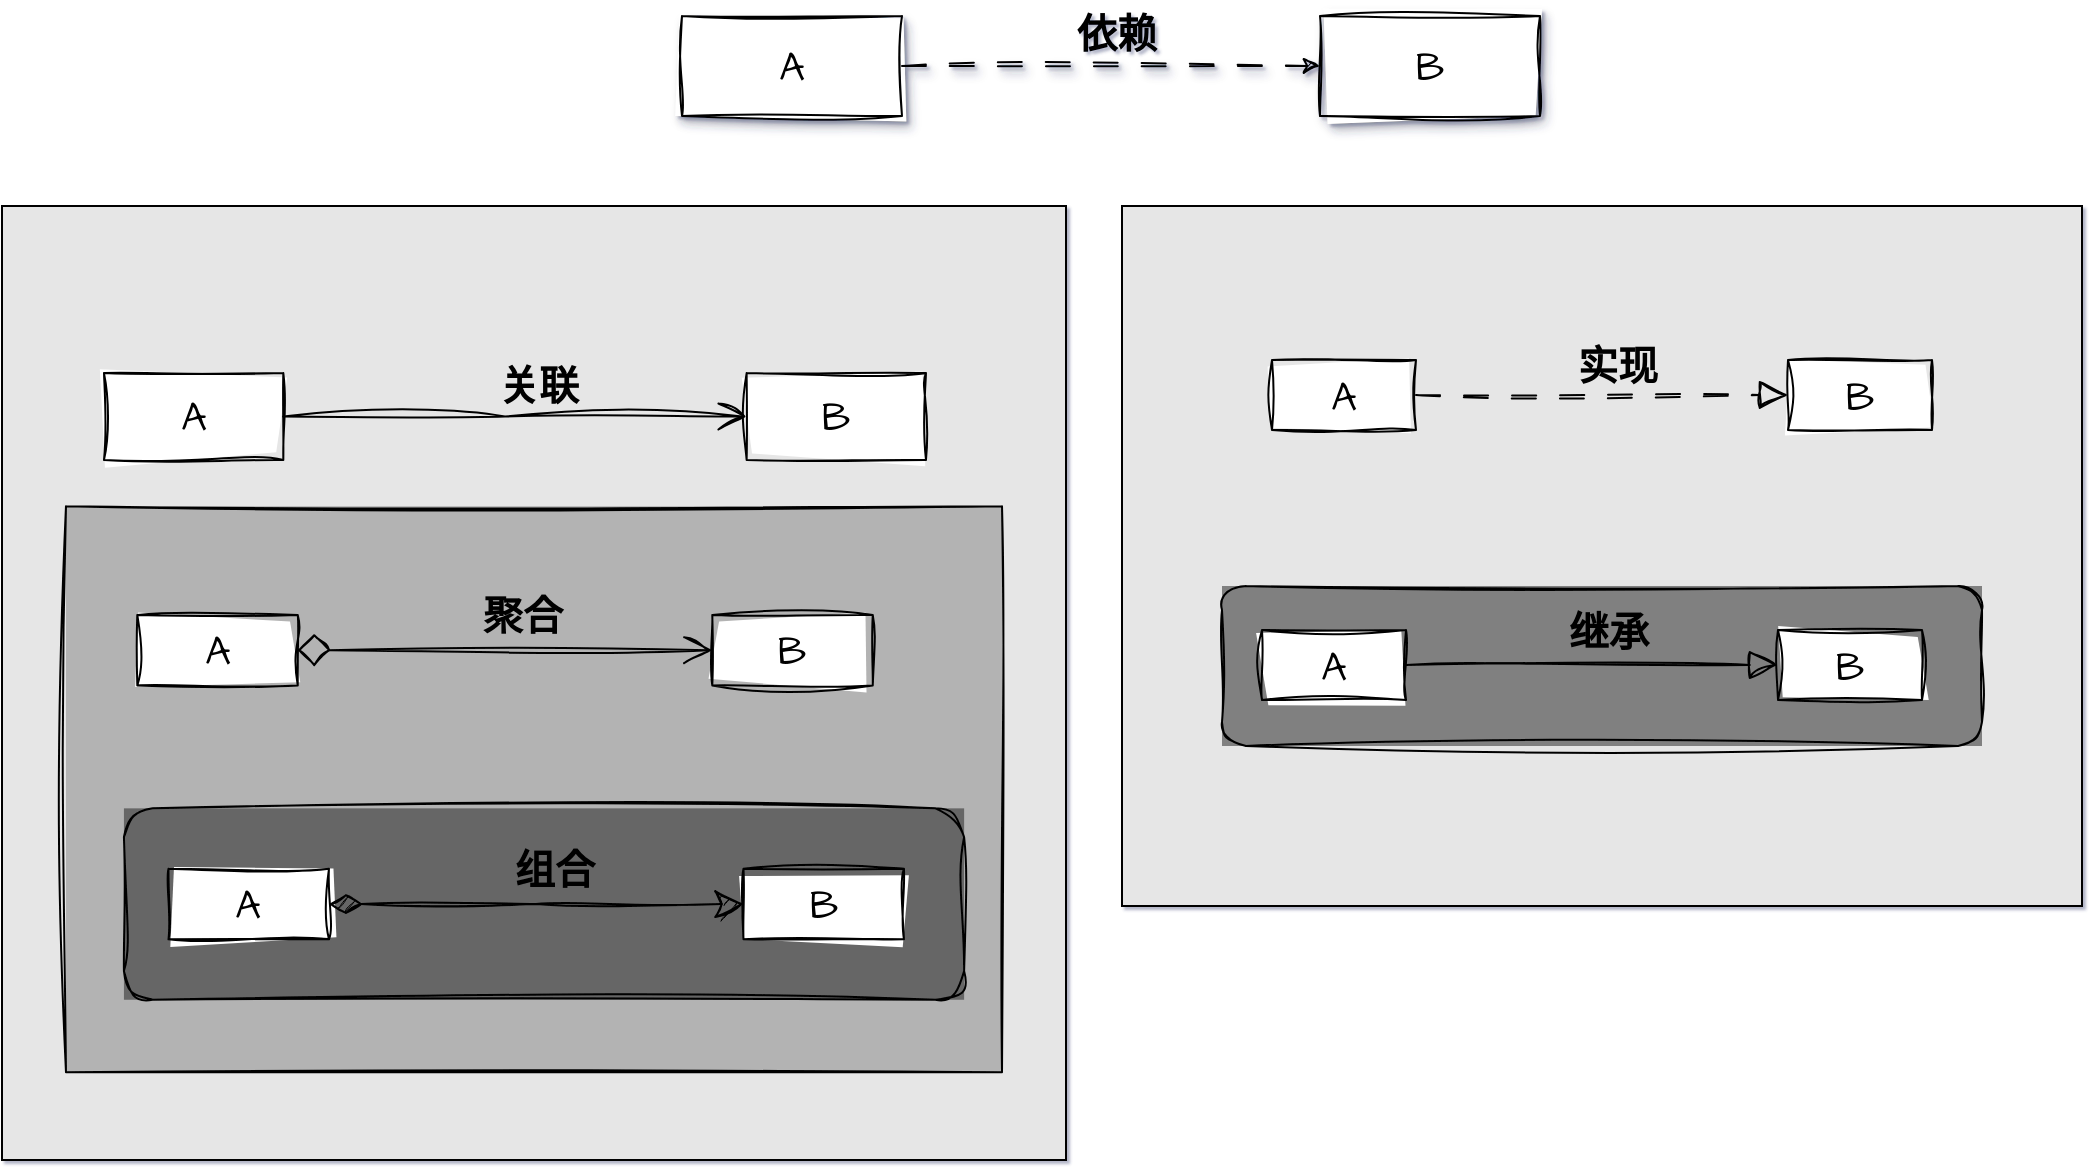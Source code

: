 <mxfile version="21.6.5" type="device">
  <diagram name="对象和类之间的关系：从弱到强" id="jCaJryhr8M6eM0-1dfTM">
    <mxGraphModel dx="2871" dy="976" grid="0" gridSize="10" guides="0" tooltips="1" connect="1" arrows="1" fold="1" page="0" pageScale="1" pageWidth="827" pageHeight="1169" background="#ffffff" math="0" shadow="1">
      <root>
        <mxCell id="0" />
        <mxCell id="1" parent="0" />
        <mxCell id="MLkjTBWtV1qllIKsfvOt-6" value="" style="group;movable=0;resizable=0;rotatable=0;deletable=0;editable=0;locked=1;connectable=0;" vertex="1" connectable="0" parent="1">
          <mxGeometry x="-941" y="262" width="1040" height="576" as="geometry" />
        </mxCell>
        <mxCell id="l19KTVMMG9-ZsjpJcLc6-98" value="" style="group;rounded=0;fillColor=#E6E6E6;container=0;movable=0;resizable=0;rotatable=0;deletable=0;editable=0;locked=1;connectable=0;" vertex="1" connectable="0" parent="MLkjTBWtV1qllIKsfvOt-6">
          <mxGeometry x="560" y="99" width="480" height="350" as="geometry" />
        </mxCell>
        <mxCell id="l19KTVMMG9-ZsjpJcLc6-91" value="" style="group;fillColor=#E6E6E6;container=0;rounded=0;strokeColor=default;movable=0;resizable=0;rotatable=0;deletable=0;editable=0;locked=1;connectable=0;" vertex="1" connectable="0" parent="MLkjTBWtV1qllIKsfvOt-6">
          <mxGeometry y="99" width="532" height="477" as="geometry" />
        </mxCell>
        <mxCell id="l19KTVMMG9-ZsjpJcLc6-90" value="" style="group;fillColor=#B3B3B3;container=0;movable=0;resizable=0;rotatable=0;deletable=0;editable=0;locked=1;connectable=0;" vertex="1" connectable="0" parent="MLkjTBWtV1qllIKsfvOt-6">
          <mxGeometry x="31.99" y="249.078" width="468.013" height="283.062" as="geometry" />
        </mxCell>
        <mxCell id="l19KTVMMG9-ZsjpJcLc6-9" value="A" style="html=1;whiteSpace=wrap;sketch=1;hachureGap=4;jiggle=2;curveFitting=1;fontFamily=Architects Daughter;fontSource=https%3A%2F%2Ffonts.googleapis.com%2Fcss%3Ffamily%3DArchitects%2BDaughter;fontSize=20;container=0;movable=0;resizable=0;rotatable=0;deletable=0;editable=0;locked=1;connectable=0;" vertex="1" parent="MLkjTBWtV1qllIKsfvOt-6">
          <mxGeometry x="50.99" y="182.543" width="89.673" height="43.457" as="geometry" />
        </mxCell>
        <mxCell id="l19KTVMMG9-ZsjpJcLc6-10" value="B" style="html=1;whiteSpace=wrap;sketch=1;hachureGap=4;jiggle=2;curveFitting=1;fontFamily=Architects Daughter;fontSource=https%3A%2F%2Ffonts.googleapis.com%2Fcss%3Ffamily%3DArchitects%2BDaughter;fontSize=20;container=0;movable=0;resizable=0;rotatable=0;deletable=0;editable=0;locked=1;connectable=0;" vertex="1" parent="MLkjTBWtV1qllIKsfvOt-6">
          <mxGeometry x="372.317" y="182.543" width="89.673" height="43.457" as="geometry" />
        </mxCell>
        <mxCell id="l19KTVMMG9-ZsjpJcLc6-26" style="edgeStyle=orthogonalEdgeStyle;rounded=0;sketch=1;hachureGap=4;jiggle=2;curveFitting=1;orthogonalLoop=1;jettySize=auto;html=1;exitX=1;exitY=0.5;exitDx=0;exitDy=0;fontFamily=Architects Daughter;fontSource=https%3A%2F%2Ffonts.googleapis.com%2Fcss%3Ffamily%3DArchitects%2BDaughter;fontSize=16;endArrow=open;endFill=0;startSize=14;endSize=12;movable=0;resizable=0;rotatable=0;deletable=0;editable=0;locked=1;connectable=0;" edge="1" parent="MLkjTBWtV1qllIKsfvOt-6" source="l19KTVMMG9-ZsjpJcLc6-9" target="l19KTVMMG9-ZsjpJcLc6-10">
          <mxGeometry relative="1" as="geometry" />
        </mxCell>
        <mxCell id="l19KTVMMG9-ZsjpJcLc6-13" value="关联" style="text;align=center;fontStyle=1;verticalAlign=middle;spacingLeft=3;spacingRight=3;strokeColor=none;rotatable=0;points=[[0,0.5],[1,0.5]];portConstraint=eastwest;html=1;fontSize=20;fontFamily=Architects Daughter;container=0;movable=0;resizable=0;deletable=0;editable=0;locked=1;connectable=0;" vertex="1" parent="MLkjTBWtV1qllIKsfvOt-6">
          <mxGeometry x="217.881" y="172.61" width="99.636" height="32.282" as="geometry" />
        </mxCell>
        <mxCell id="l19KTVMMG9-ZsjpJcLc6-82" value="" style="rounded=0;whiteSpace=wrap;html=1;sketch=1;hachureGap=4;jiggle=2;curveFitting=1;fontFamily=Architects Daughter;fontSource=https%3A%2F%2Ffonts.googleapis.com%2Fcss%3Ffamily%3DArchitects%2BDaughter;fontSize=20;fillColor=none;container=0;movable=0;resizable=0;rotatable=0;deletable=0;editable=0;locked=1;connectable=0;" vertex="1" parent="MLkjTBWtV1qllIKsfvOt-6">
          <mxGeometry x="31.99" y="249.078" width="468.013" height="283.062" as="geometry" />
        </mxCell>
        <mxCell id="l19KTVMMG9-ZsjpJcLc6-86" value="" style="group;fillColor=#666666;container=0;movable=0;resizable=0;rotatable=0;deletable=0;editable=0;locked=1;connectable=0;" vertex="1" connectable="0" parent="MLkjTBWtV1qllIKsfvOt-6">
          <mxGeometry x="60.962" y="400.179" width="420.098" height="95.697" as="geometry" />
        </mxCell>
        <mxCell id="l19KTVMMG9-ZsjpJcLc6-58" value="A" style="html=1;whiteSpace=wrap;sketch=1;hachureGap=4;jiggle=2;curveFitting=1;fontFamily=Architects Daughter;fontSource=https%3A%2F%2Ffonts.googleapis.com%2Fcss%3Ffamily%3DArchitects%2BDaughter;fontSize=20;container=0;movable=0;resizable=0;rotatable=0;deletable=0;editable=0;locked=1;connectable=0;" vertex="1" parent="MLkjTBWtV1qllIKsfvOt-6">
          <mxGeometry x="67.648" y="303.474" width="80.231" height="35.257" as="geometry" />
        </mxCell>
        <mxCell id="l19KTVMMG9-ZsjpJcLc6-59" value="B" style="html=1;whiteSpace=wrap;sketch=1;hachureGap=4;jiggle=2;curveFitting=1;fontFamily=Architects Daughter;fontSource=https%3A%2F%2Ffonts.googleapis.com%2Fcss%3Ffamily%3DArchitects%2BDaughter;fontSize=20;container=0;movable=0;resizable=0;rotatable=0;deletable=0;editable=0;locked=1;connectable=0;" vertex="1" parent="MLkjTBWtV1qllIKsfvOt-6">
          <mxGeometry x="355.142" y="303.474" width="80.231" height="35.257" as="geometry" />
        </mxCell>
        <mxCell id="l19KTVMMG9-ZsjpJcLc6-60" value="聚合" style="text;align=center;fontStyle=1;verticalAlign=middle;spacingLeft=3;spacingRight=3;strokeColor=none;rotatable=0;points=[[0,0.5],[1,0.5]];portConstraint=eastwest;fontSize=20;fontFamily=Architects Daughter;html=1;container=0;movable=0;resizable=0;deletable=0;editable=0;locked=1;connectable=0;" vertex="1" parent="MLkjTBWtV1qllIKsfvOt-6">
          <mxGeometry x="215.852" y="291.386" width="89.145" height="26.191" as="geometry" />
        </mxCell>
        <mxCell id="l19KTVMMG9-ZsjpJcLc6-61" value="" style="endArrow=open;html=1;endSize=12;startArrow=diamond;startSize=14;startFill=0;edgeStyle=orthogonalEdgeStyle;align=left;verticalAlign=bottom;rounded=0;sketch=1;hachureGap=4;jiggle=2;curveFitting=1;fontFamily=Architects Daughter;fontSource=https%3A%2F%2Ffonts.googleapis.com%2Fcss%3Ffamily%3DArchitects%2BDaughter;fontSize=16;entryX=0;entryY=0.5;entryDx=0;entryDy=0;exitX=1;exitY=0.5;exitDx=0;exitDy=0;endFill=0;movable=0;resizable=0;rotatable=0;deletable=0;editable=0;locked=1;connectable=0;" edge="1" parent="MLkjTBWtV1qllIKsfvOt-6" source="l19KTVMMG9-ZsjpJcLc6-58" target="l19KTVMMG9-ZsjpJcLc6-59">
          <mxGeometry x="0.425" y="80" relative="1" as="geometry">
            <mxPoint x="144.815" y="324.628" as="sourcePoint" />
            <mxPoint x="299.705" y="314.555" as="targetPoint" />
            <mxPoint as="offset" />
          </mxGeometry>
        </mxCell>
        <mxCell id="l19KTVMMG9-ZsjpJcLc6-81" value="" style="rounded=1;whiteSpace=wrap;html=1;sketch=1;hachureGap=4;jiggle=2;curveFitting=1;fontFamily=Architects Daughter;fontSource=https%3A%2F%2Ffonts.googleapis.com%2Fcss%3Ffamily%3DArchitects%2BDaughter;fontSize=20;fillColor=none;container=0;movable=0;resizable=0;rotatable=0;deletable=0;editable=0;locked=1;connectable=0;" vertex="1" parent="MLkjTBWtV1qllIKsfvOt-6">
          <mxGeometry x="60.962" y="400.179" width="420.098" height="95.697" as="geometry" />
        </mxCell>
        <mxCell id="l19KTVMMG9-ZsjpJcLc6-64" value="A" style="html=1;whiteSpace=wrap;sketch=1;hachureGap=4;jiggle=2;curveFitting=1;fontFamily=Architects Daughter;fontSource=https%3A%2F%2Ffonts.googleapis.com%2Fcss%3Ffamily%3DArchitects%2BDaughter;fontSize=20;container=0;movable=0;resizable=0;rotatable=0;deletable=0;editable=0;locked=1;connectable=0;" vertex="1" parent="MLkjTBWtV1qllIKsfvOt-6">
          <mxGeometry x="83.249" y="430.399" width="80.231" height="35.257" as="geometry" />
        </mxCell>
        <mxCell id="l19KTVMMG9-ZsjpJcLc6-65" value="B" style="html=1;whiteSpace=wrap;sketch=1;hachureGap=4;jiggle=2;curveFitting=1;fontFamily=Architects Daughter;fontSource=https%3A%2F%2Ffonts.googleapis.com%2Fcss%3Ffamily%3DArchitects%2BDaughter;fontSize=20;container=0;movable=0;resizable=0;rotatable=0;deletable=0;editable=0;locked=1;connectable=0;" vertex="1" parent="MLkjTBWtV1qllIKsfvOt-6">
          <mxGeometry x="370.742" y="430.399" width="80.231" height="35.257" as="geometry" />
        </mxCell>
        <mxCell id="l19KTVMMG9-ZsjpJcLc6-72" style="edgeStyle=orthogonalEdgeStyle;rounded=0;sketch=1;hachureGap=4;jiggle=2;curveFitting=1;orthogonalLoop=1;jettySize=auto;html=1;entryX=0;entryY=0.5;entryDx=0;entryDy=0;fontFamily=Architects Daughter;fontSource=https%3A%2F%2Ffonts.googleapis.com%2Fcss%3Ffamily%3DArchitects%2BDaughter;fontSize=16;startArrow=diamondThin;startFill=1;targetPerimeterSpacing=6;sourcePerimeterSpacing=0;strokeWidth=1;strokeColor=default;endSize=12;startSize=14;movable=0;resizable=0;rotatable=0;deletable=0;editable=0;locked=1;connectable=0;" edge="1" parent="MLkjTBWtV1qllIKsfvOt-6" source="l19KTVMMG9-ZsjpJcLc6-64" target="l19KTVMMG9-ZsjpJcLc6-65">
          <mxGeometry relative="1" as="geometry" />
        </mxCell>
        <mxCell id="l19KTVMMG9-ZsjpJcLc6-66" value="组合" style="text;align=center;fontStyle=1;verticalAlign=middle;spacingLeft=3;spacingRight=3;strokeColor=none;rotatable=0;points=[[0,0.5],[1,0.5]];portConstraint=eastwest;fontSize=20;fontFamily=Architects Daughter;html=1;container=0;movable=0;resizable=0;deletable=0;editable=0;locked=1;connectable=0;" vertex="1" parent="MLkjTBWtV1qllIKsfvOt-6">
          <mxGeometry x="231.453" y="418.311" width="89.145" height="26.191" as="geometry" />
        </mxCell>
        <mxCell id="l19KTVMMG9-ZsjpJcLc6-97" value="" style="rounded=0;whiteSpace=wrap;html=1;hachureGap=4;fontFamily=Architects Daughter;fontSource=https%3A%2F%2Ffonts.googleapis.com%2Fcss%3Ffamily%3DArchitects%2BDaughter;fontSize=20;fillColor=none;container=0;movable=0;resizable=0;rotatable=0;deletable=0;editable=0;locked=1;connectable=0;" vertex="1" parent="MLkjTBWtV1qllIKsfvOt-6">
          <mxGeometry x="560" y="99" width="480" height="350" as="geometry" />
        </mxCell>
        <mxCell id="l19KTVMMG9-ZsjpJcLc6-95" value="" style="group;fillColor=#808080;container=0;movable=0;resizable=0;rotatable=0;deletable=0;editable=0;locked=1;connectable=0;" vertex="1" connectable="0" parent="MLkjTBWtV1qllIKsfvOt-6">
          <mxGeometry x="610" y="289" width="380" height="80" as="geometry" />
        </mxCell>
        <mxCell id="l19KTVMMG9-ZsjpJcLc6-31" value="A" style="html=1;whiteSpace=wrap;sketch=1;hachureGap=4;jiggle=2;curveFitting=1;fontFamily=Architects Daughter;fontSource=https%3A%2F%2Ffonts.googleapis.com%2Fcss%3Ffamily%3DArchitects%2BDaughter;fontSize=20;container=0;movable=0;resizable=0;rotatable=0;deletable=0;editable=0;locked=1;connectable=0;" vertex="1" parent="MLkjTBWtV1qllIKsfvOt-6">
          <mxGeometry x="635" y="176" width="72" height="35" as="geometry" />
        </mxCell>
        <mxCell id="l19KTVMMG9-ZsjpJcLc6-32" value="B" style="html=1;whiteSpace=wrap;sketch=1;hachureGap=4;jiggle=2;curveFitting=1;fontFamily=Architects Daughter;fontSource=https%3A%2F%2Ffonts.googleapis.com%2Fcss%3Ffamily%3DArchitects%2BDaughter;fontSize=20;container=0;movable=0;resizable=0;rotatable=0;deletable=0;editable=0;locked=1;connectable=0;" vertex="1" parent="MLkjTBWtV1qllIKsfvOt-6">
          <mxGeometry x="893" y="176" width="72" height="35" as="geometry" />
        </mxCell>
        <mxCell id="l19KTVMMG9-ZsjpJcLc6-33" value="实现" style="text;align=center;fontStyle=1;verticalAlign=middle;spacingLeft=3;spacingRight=3;strokeColor=none;rotatable=0;points=[[0,0.5],[1,0.5]];portConstraint=eastwest;fontSize=20;fontFamily=Architects Daughter;fontSource=https%3A%2F%2Ffonts.googleapis.com%2Fcss%3Ffamily%3DArchitects%2BDaughter;container=0;movable=0;resizable=0;deletable=0;editable=0;locked=1;connectable=0;" vertex="1" parent="MLkjTBWtV1qllIKsfvOt-6">
          <mxGeometry x="778" y="159" width="60" height="36" as="geometry" />
        </mxCell>
        <mxCell id="l19KTVMMG9-ZsjpJcLc6-34" value="" style="endArrow=block;html=1;endSize=12;startArrow=none;startSize=14;startFill=0;edgeStyle=orthogonalEdgeStyle;align=left;verticalAlign=bottom;rounded=0;sketch=1;hachureGap=4;jiggle=2;curveFitting=1;fontFamily=Architects Daughter;fontSource=https%3A%2F%2Ffonts.googleapis.com%2Fcss%3Ffamily%3DArchitects%2BDaughter;fontSize=16;entryX=0;entryY=0.5;entryDx=0;entryDy=0;exitX=1;exitY=0.5;exitDx=0;exitDy=0;dashed=1;dashPattern=12 12;endFill=0;movable=0;resizable=0;rotatable=0;deletable=0;editable=0;locked=1;connectable=0;" edge="1" parent="MLkjTBWtV1qllIKsfvOt-6" source="l19KTVMMG9-ZsjpJcLc6-31" target="l19KTVMMG9-ZsjpJcLc6-32">
          <mxGeometry x="0.425" y="80" relative="1" as="geometry">
            <mxPoint x="704.25" y="197" as="sourcePoint" />
            <mxPoint x="843.25" y="187" as="targetPoint" />
            <mxPoint as="offset" />
          </mxGeometry>
        </mxCell>
        <mxCell id="l19KTVMMG9-ZsjpJcLc6-94" value="" style="rounded=1;whiteSpace=wrap;html=1;sketch=1;hachureGap=4;jiggle=2;curveFitting=1;fontFamily=Architects Daughter;fontSource=https%3A%2F%2Ffonts.googleapis.com%2Fcss%3Ffamily%3DArchitects%2BDaughter;fontSize=20;fillColor=none;container=0;movable=0;resizable=0;rotatable=0;deletable=0;editable=0;locked=1;connectable=0;" vertex="1" parent="MLkjTBWtV1qllIKsfvOt-6">
          <mxGeometry x="610" y="289" width="380" height="80" as="geometry" />
        </mxCell>
        <mxCell id="l19KTVMMG9-ZsjpJcLc6-36" value="A" style="html=1;whiteSpace=wrap;sketch=1;hachureGap=4;jiggle=2;curveFitting=1;fontFamily=Architects Daughter;fontSource=https%3A%2F%2Ffonts.googleapis.com%2Fcss%3Ffamily%3DArchitects%2BDaughter;fontSize=20;container=0;movable=0;resizable=0;rotatable=0;deletable=0;editable=0;locked=1;connectable=0;" vertex="1" parent="MLkjTBWtV1qllIKsfvOt-6">
          <mxGeometry x="630" y="311" width="72" height="35" as="geometry" />
        </mxCell>
        <mxCell id="l19KTVMMG9-ZsjpJcLc6-37" value="B" style="html=1;whiteSpace=wrap;sketch=1;hachureGap=4;jiggle=2;curveFitting=1;fontFamily=Architects Daughter;fontSource=https%3A%2F%2Ffonts.googleapis.com%2Fcss%3Ffamily%3DArchitects%2BDaughter;fontSize=20;container=0;movable=0;resizable=0;rotatable=0;deletable=0;editable=0;locked=1;connectable=0;" vertex="1" parent="MLkjTBWtV1qllIKsfvOt-6">
          <mxGeometry x="888" y="311" width="72" height="35" as="geometry" />
        </mxCell>
        <mxCell id="l19KTVMMG9-ZsjpJcLc6-38" value="继承" style="text;align=center;fontStyle=1;verticalAlign=middle;spacingLeft=3;spacingRight=3;strokeColor=none;rotatable=0;points=[[0,0.5],[1,0.5]];portConstraint=eastwest;fontSize=20;fontFamily=Architects Daughter;html=1;container=0;movable=0;resizable=0;deletable=0;editable=0;locked=1;connectable=0;" vertex="1" parent="MLkjTBWtV1qllIKsfvOt-6">
          <mxGeometry x="763" y="299" width="80" height="26" as="geometry" />
        </mxCell>
        <mxCell id="l19KTVMMG9-ZsjpJcLc6-39" value="" style="endArrow=block;html=1;endSize=12;startArrow=none;startSize=14;startFill=0;edgeStyle=orthogonalEdgeStyle;align=left;verticalAlign=bottom;rounded=0;sketch=1;hachureGap=4;jiggle=2;curveFitting=1;fontFamily=Architects Daughter;fontSource=https%3A%2F%2Ffonts.googleapis.com%2Fcss%3Ffamily%3DArchitects%2BDaughter;fontSize=16;entryX=0;entryY=0.5;entryDx=0;entryDy=0;exitX=1;exitY=0.5;exitDx=0;exitDy=0;endFill=0;movable=0;resizable=0;rotatable=0;deletable=0;editable=0;locked=1;connectable=0;" edge="1" parent="MLkjTBWtV1qllIKsfvOt-6" source="l19KTVMMG9-ZsjpJcLc6-36" target="l19KTVMMG9-ZsjpJcLc6-37">
          <mxGeometry x="0.425" y="80" relative="1" as="geometry">
            <mxPoint x="699.25" y="332" as="sourcePoint" />
            <mxPoint x="838.25" y="322" as="targetPoint" />
            <mxPoint as="offset" />
          </mxGeometry>
        </mxCell>
        <mxCell id="MLkjTBWtV1qllIKsfvOt-5" value="" style="group;movable=0;resizable=0;rotatable=0;deletable=0;editable=0;locked=1;connectable=0;" vertex="1" connectable="0" parent="MLkjTBWtV1qllIKsfvOt-6">
          <mxGeometry x="340" width="429" height="54" as="geometry" />
        </mxCell>
        <mxCell id="l19KTVMMG9-ZsjpJcLc6-4" value="A" style="html=1;whiteSpace=wrap;hachureGap=4;fontFamily=Architects Daughter;fontSource=https%3A%2F%2Ffonts.googleapis.com%2Fcss%3Ffamily%3DArchitects%2BDaughter;fontSize=20;sketch=1;curveFitting=1;jiggle=2;shadow=1;movable=0;resizable=0;rotatable=0;deletable=0;editable=0;locked=1;connectable=0;container=0;" vertex="1" parent="MLkjTBWtV1qllIKsfvOt-5">
          <mxGeometry y="4" width="110" height="50" as="geometry" />
        </mxCell>
        <mxCell id="l19KTVMMG9-ZsjpJcLc6-5" value="B" style="html=1;whiteSpace=wrap;hachureGap=4;fontFamily=Architects Daughter;fontSource=https%3A%2F%2Ffonts.googleapis.com%2Fcss%3Ffamily%3DArchitects%2BDaughter;fontSize=20;sketch=1;curveFitting=1;jiggle=2;shadow=1;movable=0;resizable=0;rotatable=0;deletable=0;editable=0;locked=1;connectable=0;container=0;" vertex="1" parent="MLkjTBWtV1qllIKsfvOt-5">
          <mxGeometry x="319" y="4" width="110" height="50" as="geometry" />
        </mxCell>
        <mxCell id="l19KTVMMG9-ZsjpJcLc6-6" style="edgeStyle=orthogonalEdgeStyle;rounded=0;hachureGap=4;orthogonalLoop=1;jettySize=auto;html=1;entryX=0;entryY=0.5;entryDx=0;entryDy=0;fontFamily=Architects Daughter;fontSource=https%3A%2F%2Ffonts.googleapis.com%2Fcss%3Ffamily%3DArchitects%2BDaughter;fontSize=16;dashed=1;dashPattern=12 12;sketch=1;curveFitting=1;jiggle=2;shadow=1;movable=0;resizable=0;rotatable=0;deletable=0;editable=0;locked=1;connectable=0;" edge="1" parent="MLkjTBWtV1qllIKsfvOt-5" source="l19KTVMMG9-ZsjpJcLc6-4" target="l19KTVMMG9-ZsjpJcLc6-5">
          <mxGeometry relative="1" as="geometry" />
        </mxCell>
        <mxCell id="l19KTVMMG9-ZsjpJcLc6-7" value="依赖" style="text;align=center;fontStyle=1;verticalAlign=middle;spacingLeft=3;spacingRight=3;strokeColor=none;rotatable=0;points=[[0,0.5],[1,0.5]];portConstraint=eastwest;html=1;fontSize=20;fontFamily=Architects Daughter;sketch=1;curveFitting=1;jiggle=2;shadow=1;movable=0;resizable=0;deletable=0;editable=0;locked=1;connectable=0;container=0;" vertex="1" parent="MLkjTBWtV1qllIKsfvOt-5">
          <mxGeometry x="177" width="80" height="26" as="geometry" />
        </mxCell>
      </root>
    </mxGraphModel>
  </diagram>
</mxfile>

